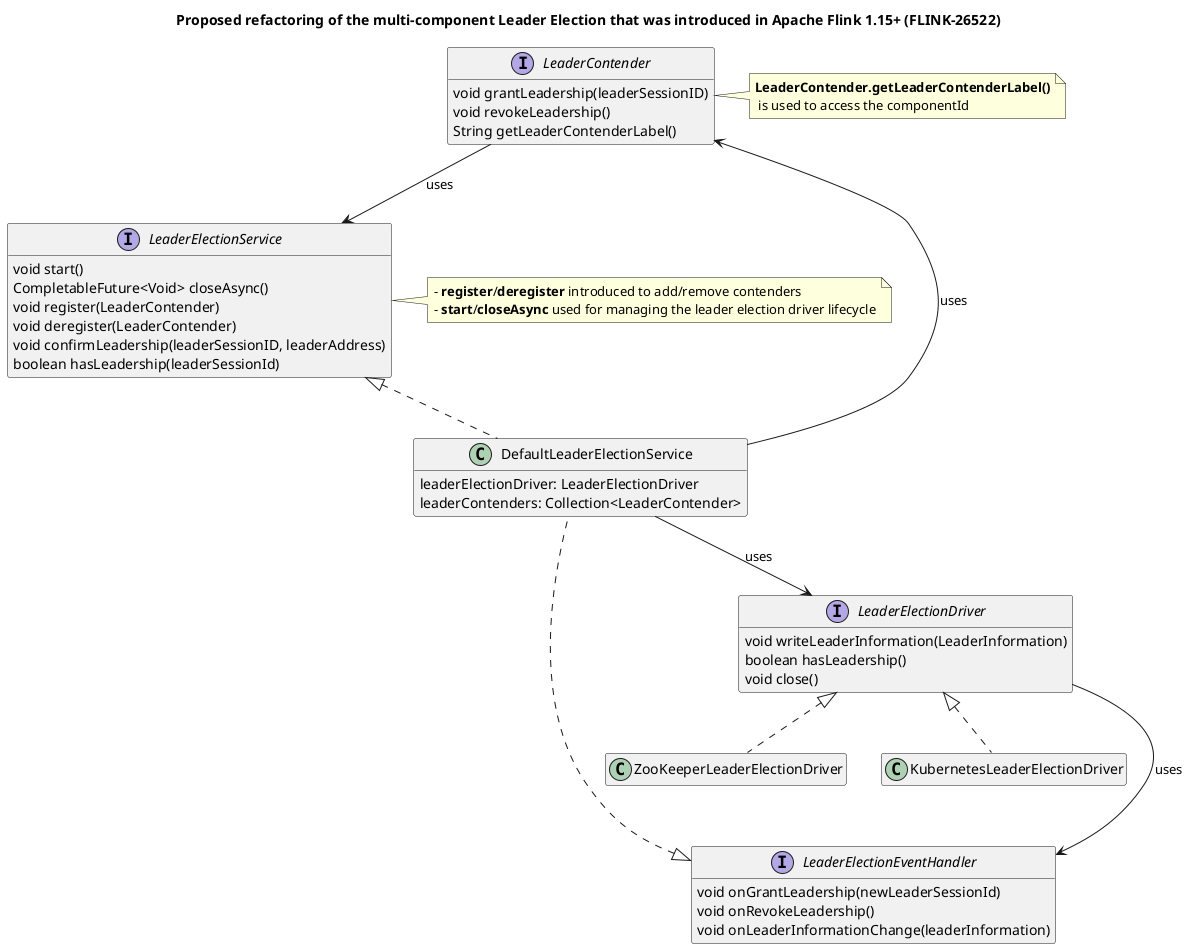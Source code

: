 @startuml
'https://plantuml.com/class-diagram

title Proposed refactoring of the multi-component Leader Election that was introduced in Apache Flink 1.15+ (FLINK-26522)

interface LeaderContender {
    void grantLeadership(leaderSessionID)
    void revokeLeadership()
    String getLeaderContenderLabel()
}
hide LeaderContender fields
note right: <b>LeaderContender.getLeaderContenderLabel()</b>\n is used to access the componentId

interface LeaderElectionDriver {
    void writeLeaderInformation(LeaderInformation)
    boolean hasLeadership()
    void close()
}
hide LeaderElectionDriver fields

interface LeaderElectionEventHandler {
    void onGrantLeadership(newLeaderSessionId)
    void onRevokeLeadership()
    void onLeaderInformationChange(leaderInformation)
}
hide LeaderElectionEventHandler fields

interface LeaderElectionService {
    void start()
    CompletableFuture<Void> closeAsync()
    void register(LeaderContender)
    void deregister(LeaderContender)
    void confirmLeadership(leaderSessionID, leaderAddress)
    boolean hasLeadership(leaderSessionId)
}
hide LeaderElectionService fields
note left of LeaderElectionService
- <b>register</b>/<b>deregister</b> introduced to add/remove contenders
- <b>start</b>/<b>closeAsync</b> used for managing the leader election driver lifecycle
end note

class DefaultLeaderElectionService {
    leaderElectionDriver: LeaderElectionDriver
    leaderContenders: Collection<LeaderContender>
}
hide DefaultLeaderElectionService methods

class ZooKeeperLeaderElectionDriver implements LeaderElectionDriver
hide ZooKeeperLeaderElectionDriver members

class KubernetesLeaderElectionDriver implements LeaderElectionDriver
hide KubernetesLeaderElectionDriver members

class DefaultLeaderElectionService implements LeaderElectionService, LeaderElectionEventHandler

LeaderElectionDriver ---> LeaderElectionEventHandler : uses
DefaultLeaderElectionService --> LeaderElectionDriver : uses
DefaultLeaderElectionService --> LeaderContender : uses
LeaderContender --> LeaderElectionService : uses

@enduml